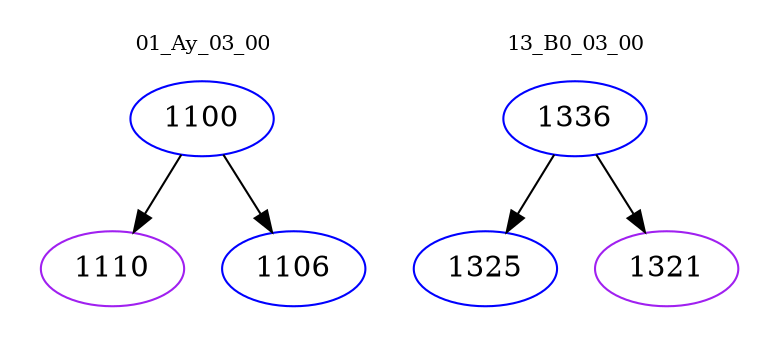 digraph{
subgraph cluster_0 {
color = white
label = "01_Ay_03_00";
fontsize=10;
T0_1100 [label="1100", color="blue"]
T0_1100 -> T0_1110 [color="black"]
T0_1110 [label="1110", color="purple"]
T0_1100 -> T0_1106 [color="black"]
T0_1106 [label="1106", color="blue"]
}
subgraph cluster_1 {
color = white
label = "13_B0_03_00";
fontsize=10;
T1_1336 [label="1336", color="blue"]
T1_1336 -> T1_1325 [color="black"]
T1_1325 [label="1325", color="blue"]
T1_1336 -> T1_1321 [color="black"]
T1_1321 [label="1321", color="purple"]
}
}
